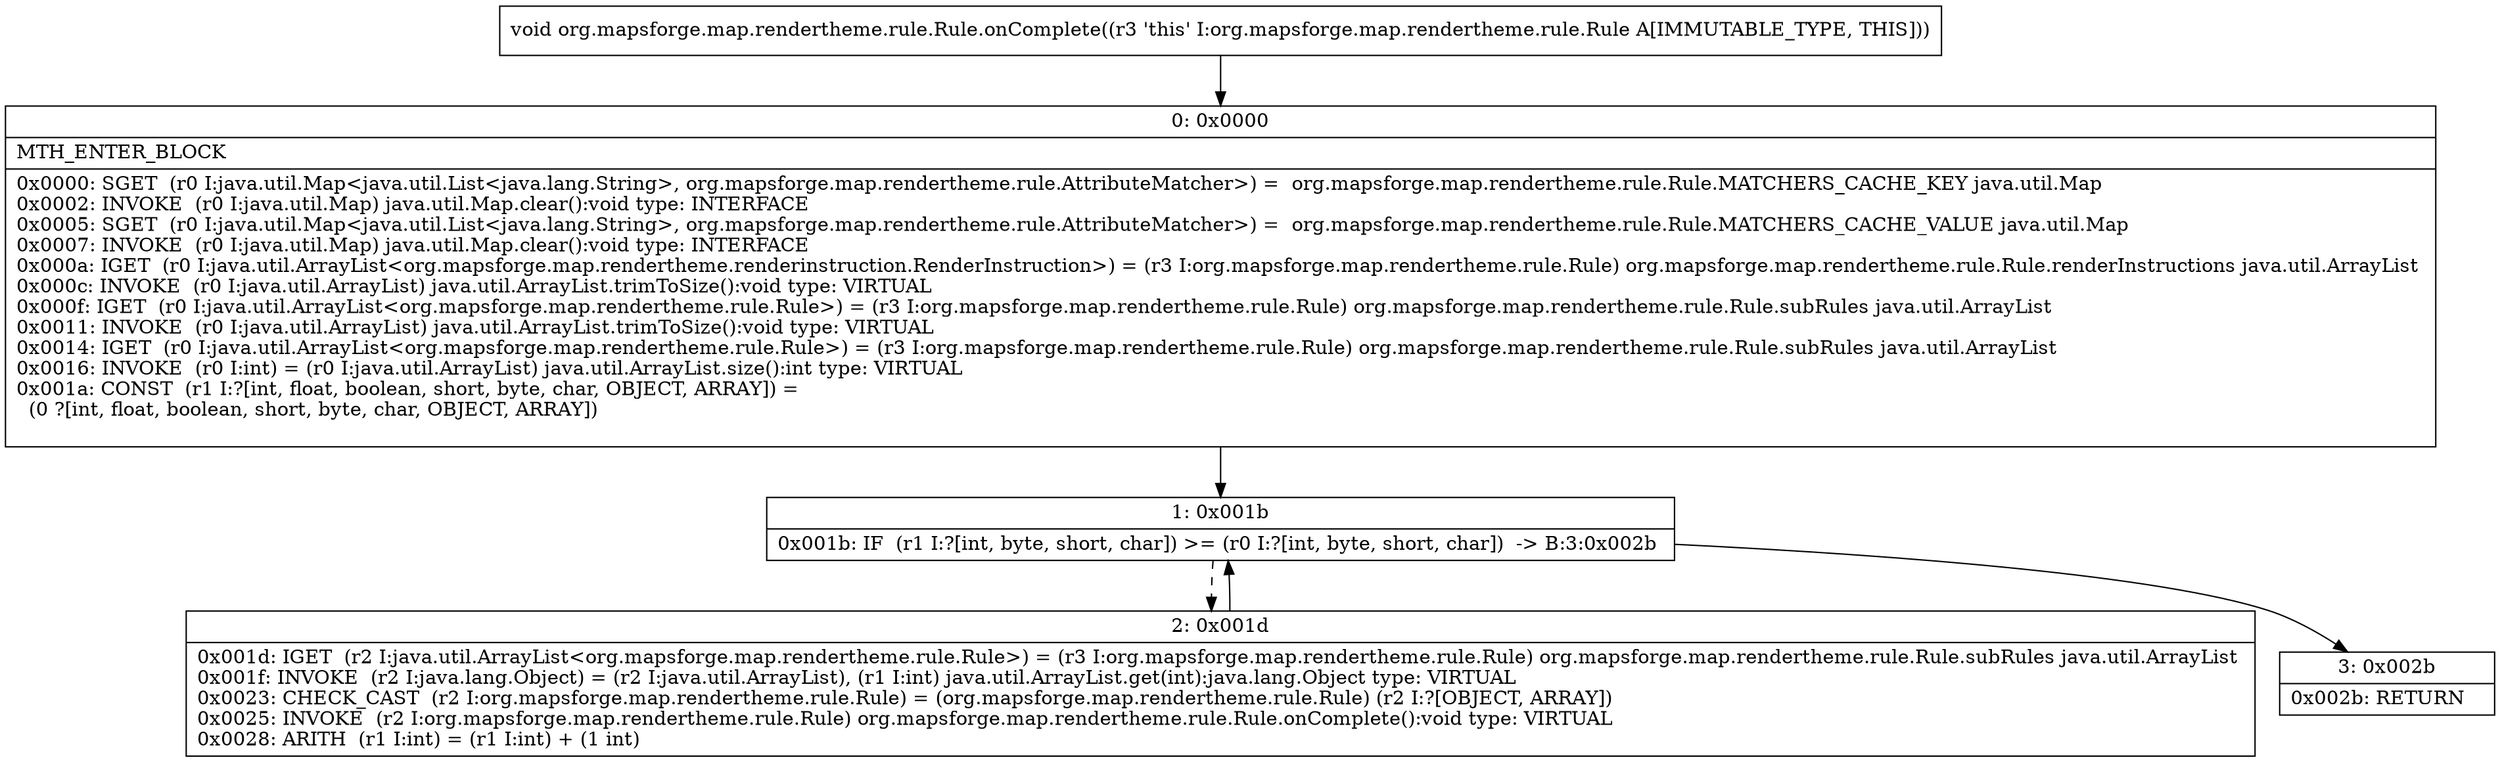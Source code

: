 digraph "CFG fororg.mapsforge.map.rendertheme.rule.Rule.onComplete()V" {
Node_0 [shape=record,label="{0\:\ 0x0000|MTH_ENTER_BLOCK\l|0x0000: SGET  (r0 I:java.util.Map\<java.util.List\<java.lang.String\>, org.mapsforge.map.rendertheme.rule.AttributeMatcher\>) =  org.mapsforge.map.rendertheme.rule.Rule.MATCHERS_CACHE_KEY java.util.Map \l0x0002: INVOKE  (r0 I:java.util.Map) java.util.Map.clear():void type: INTERFACE \l0x0005: SGET  (r0 I:java.util.Map\<java.util.List\<java.lang.String\>, org.mapsforge.map.rendertheme.rule.AttributeMatcher\>) =  org.mapsforge.map.rendertheme.rule.Rule.MATCHERS_CACHE_VALUE java.util.Map \l0x0007: INVOKE  (r0 I:java.util.Map) java.util.Map.clear():void type: INTERFACE \l0x000a: IGET  (r0 I:java.util.ArrayList\<org.mapsforge.map.rendertheme.renderinstruction.RenderInstruction\>) = (r3 I:org.mapsforge.map.rendertheme.rule.Rule) org.mapsforge.map.rendertheme.rule.Rule.renderInstructions java.util.ArrayList \l0x000c: INVOKE  (r0 I:java.util.ArrayList) java.util.ArrayList.trimToSize():void type: VIRTUAL \l0x000f: IGET  (r0 I:java.util.ArrayList\<org.mapsforge.map.rendertheme.rule.Rule\>) = (r3 I:org.mapsforge.map.rendertheme.rule.Rule) org.mapsforge.map.rendertheme.rule.Rule.subRules java.util.ArrayList \l0x0011: INVOKE  (r0 I:java.util.ArrayList) java.util.ArrayList.trimToSize():void type: VIRTUAL \l0x0014: IGET  (r0 I:java.util.ArrayList\<org.mapsforge.map.rendertheme.rule.Rule\>) = (r3 I:org.mapsforge.map.rendertheme.rule.Rule) org.mapsforge.map.rendertheme.rule.Rule.subRules java.util.ArrayList \l0x0016: INVOKE  (r0 I:int) = (r0 I:java.util.ArrayList) java.util.ArrayList.size():int type: VIRTUAL \l0x001a: CONST  (r1 I:?[int, float, boolean, short, byte, char, OBJECT, ARRAY]) = \l  (0 ?[int, float, boolean, short, byte, char, OBJECT, ARRAY])\l \l}"];
Node_1 [shape=record,label="{1\:\ 0x001b|0x001b: IF  (r1 I:?[int, byte, short, char]) \>= (r0 I:?[int, byte, short, char])  \-\> B:3:0x002b \l}"];
Node_2 [shape=record,label="{2\:\ 0x001d|0x001d: IGET  (r2 I:java.util.ArrayList\<org.mapsforge.map.rendertheme.rule.Rule\>) = (r3 I:org.mapsforge.map.rendertheme.rule.Rule) org.mapsforge.map.rendertheme.rule.Rule.subRules java.util.ArrayList \l0x001f: INVOKE  (r2 I:java.lang.Object) = (r2 I:java.util.ArrayList), (r1 I:int) java.util.ArrayList.get(int):java.lang.Object type: VIRTUAL \l0x0023: CHECK_CAST  (r2 I:org.mapsforge.map.rendertheme.rule.Rule) = (org.mapsforge.map.rendertheme.rule.Rule) (r2 I:?[OBJECT, ARRAY]) \l0x0025: INVOKE  (r2 I:org.mapsforge.map.rendertheme.rule.Rule) org.mapsforge.map.rendertheme.rule.Rule.onComplete():void type: VIRTUAL \l0x0028: ARITH  (r1 I:int) = (r1 I:int) + (1 int) \l}"];
Node_3 [shape=record,label="{3\:\ 0x002b|0x002b: RETURN   \l}"];
MethodNode[shape=record,label="{void org.mapsforge.map.rendertheme.rule.Rule.onComplete((r3 'this' I:org.mapsforge.map.rendertheme.rule.Rule A[IMMUTABLE_TYPE, THIS])) }"];
MethodNode -> Node_0;
Node_0 -> Node_1;
Node_1 -> Node_2[style=dashed];
Node_1 -> Node_3;
Node_2 -> Node_1;
}

